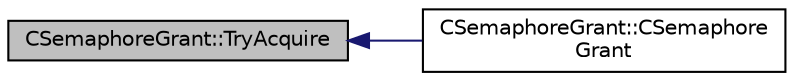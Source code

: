 digraph "CSemaphoreGrant::TryAcquire"
{
  edge [fontname="Helvetica",fontsize="10",labelfontname="Helvetica",labelfontsize="10"];
  node [fontname="Helvetica",fontsize="10",shape=record];
  rankdir="LR";
  Node34 [label="CSemaphoreGrant::TryAcquire",height=0.2,width=0.4,color="black", fillcolor="grey75", style="filled", fontcolor="black"];
  Node34 -> Node35 [dir="back",color="midnightblue",fontsize="10",style="solid",fontname="Helvetica"];
  Node35 [label="CSemaphoreGrant::CSemaphore\lGrant",height=0.2,width=0.4,color="black", fillcolor="white", style="filled",URL="$class_c_semaphore_grant.html#a5998c457c7c223a8257166161d12b355"];
}

